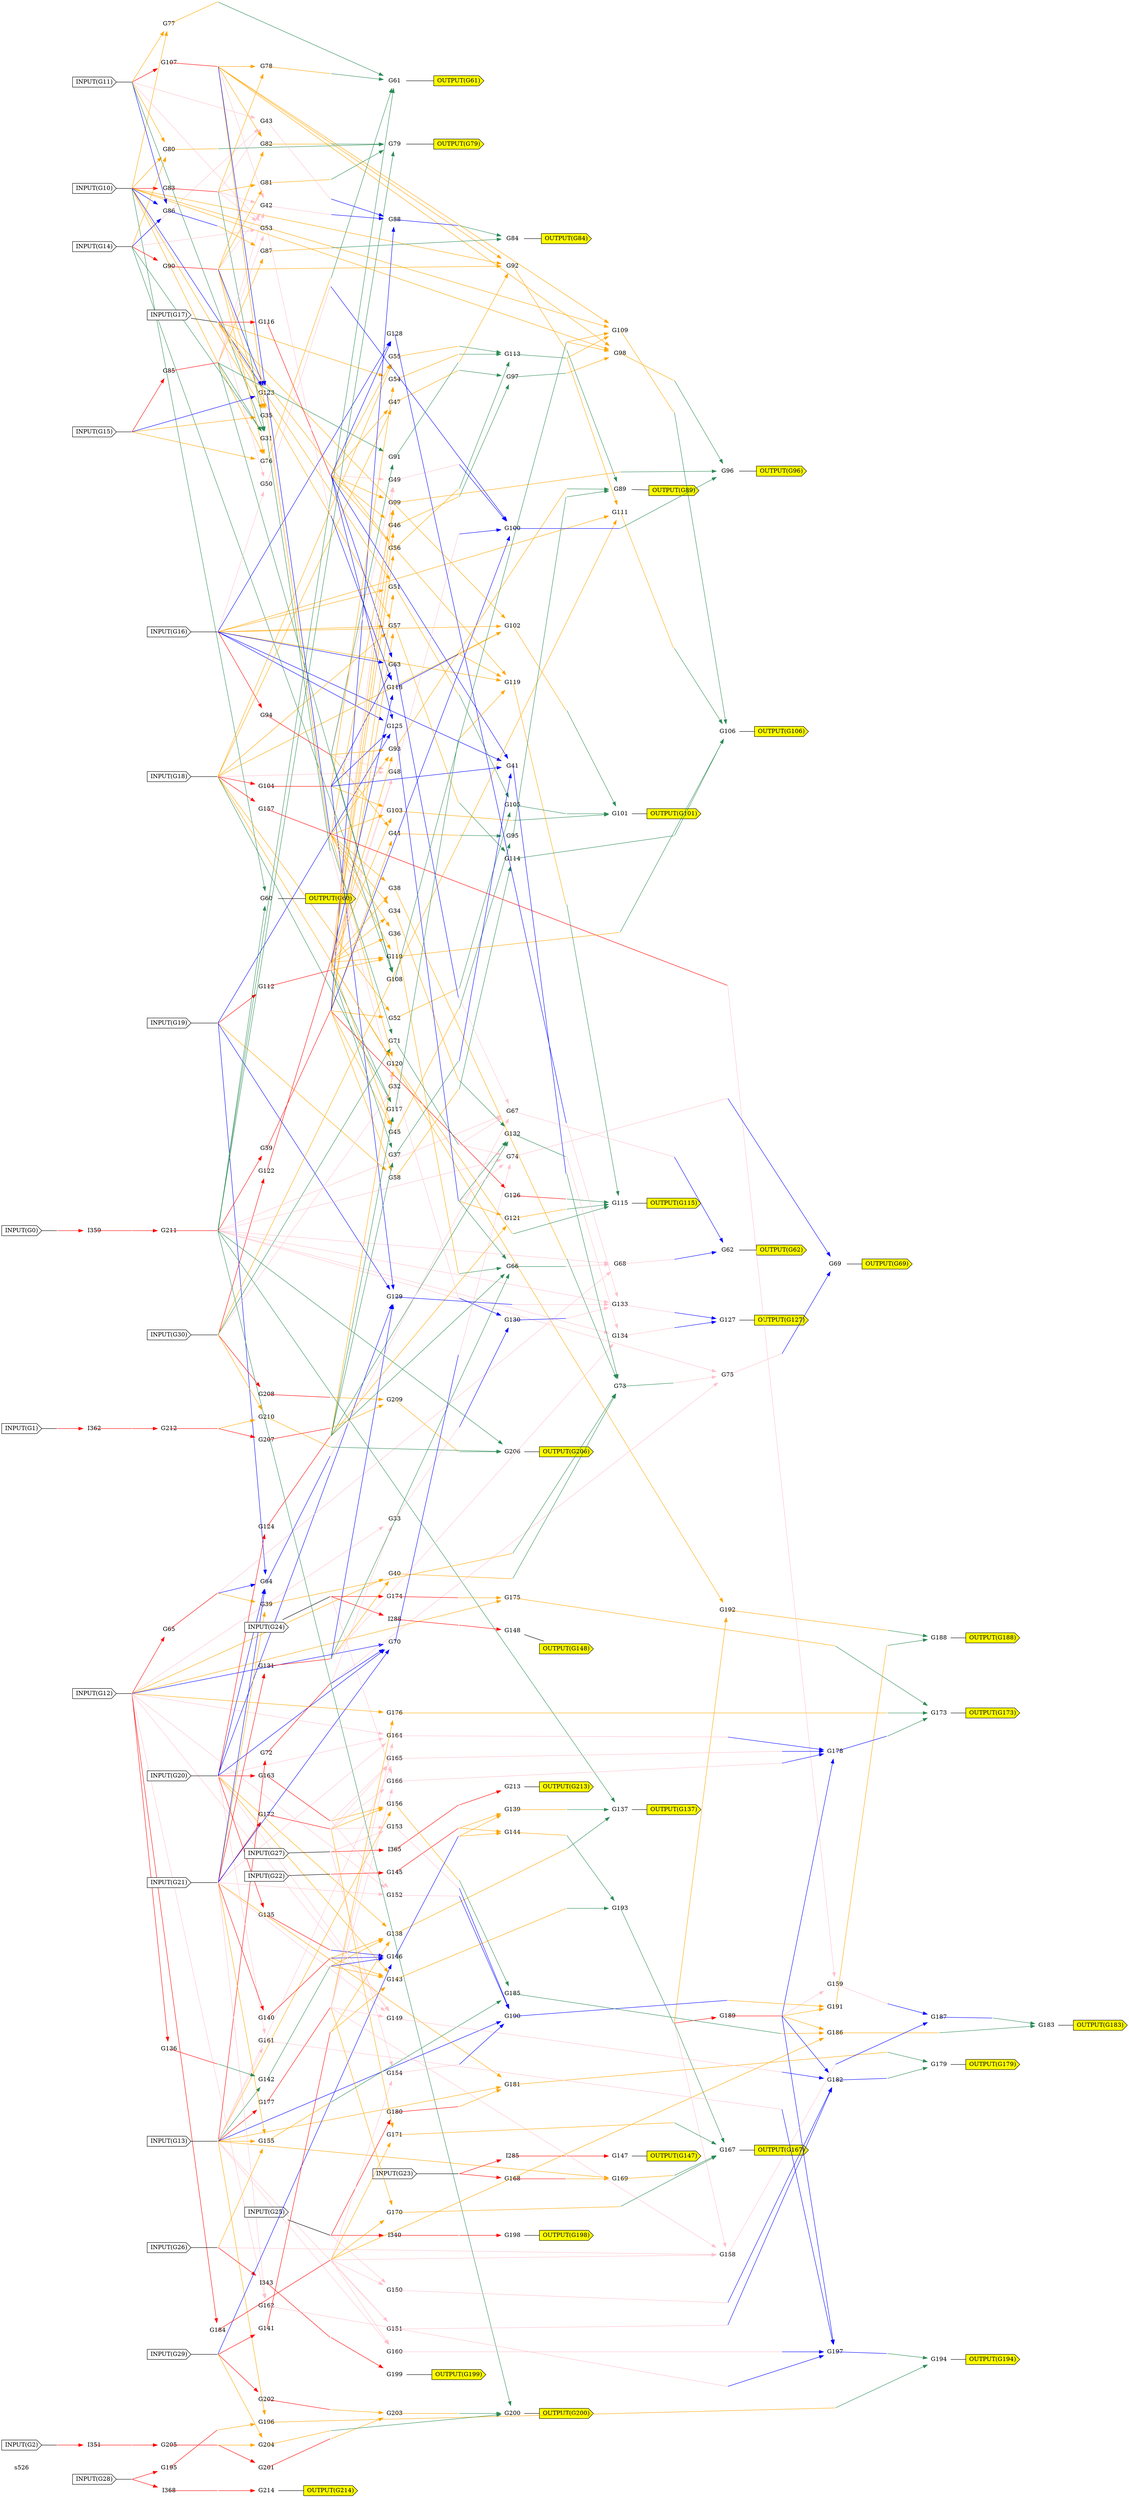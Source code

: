 digraph a
{
	//24 Inputs
	//27 Outputs
	//193 Gates
	overlap = false;
	rankdir = LR;
	splines = false;
	"s526" [color = invis]
	G0 [label = "INPUT(G0)" shape = cds style = filled fillcolor = white]
	OG0 [label = "", fixedsize="false", width=0, height=0, shape=none]
	G0 -> OG0 [arrowhead=none]
	G1 [label = "INPUT(G1)" shape = cds style = filled fillcolor = white]
	OG1 [label = "", fixedsize="false", width=0, height=0, shape=none]
	G1 -> OG1 [arrowhead=none]
	G2 [label = "INPUT(G2)" shape = cds style = filled fillcolor = white]
	OG2 [label = "", fixedsize="false", width=0, height=0, shape=none]
	G2 -> OG2 [arrowhead=none]
	G10 [label = "INPUT(G10)" shape = cds style = filled fillcolor = white]
	OG10 [label = "", fixedsize="false", width=0, height=0, shape=none]
	G10 -> OG10 [arrowhead=none]
	G11 [label = "INPUT(G11)" shape = cds style = filled fillcolor = white]
	OG11 [label = "", fixedsize="false", width=0, height=0, shape=none]
	G11 -> OG11 [arrowhead=none]
	G12 [label = "INPUT(G12)" shape = cds style = filled fillcolor = white]
	OG12 [label = "", fixedsize="false", width=0, height=0, shape=none]
	G12 -> OG12 [arrowhead=none]
	G13 [label = "INPUT(G13)" shape = cds style = filled fillcolor = white]
	OG13 [label = "", fixedsize="false", width=0, height=0, shape=none]
	G13 -> OG13 [arrowhead=none]
	G14 [label = "INPUT(G14)" shape = cds style = filled fillcolor = white]
	OG14 [label = "", fixedsize="false", width=0, height=0, shape=none]
	G14 -> OG14 [arrowhead=none]
	G15 [label = "INPUT(G15)" shape = cds style = filled fillcolor = white]
	OG15 [label = "", fixedsize="false", width=0, height=0, shape=none]
	G15 -> OG15 [arrowhead=none]
	G16 [label = "INPUT(G16)" shape = cds style = filled fillcolor = white]
	OG16 [label = "", fixedsize="false", width=0, height=0, shape=none]
	G16 -> OG16 [arrowhead=none]
	G17 [label = "INPUT(G17)" shape = cds style = filled fillcolor = white]
	OG17 [label = "", fixedsize="false", width=0, height=0, shape=none]
	G17 -> OG17 [arrowhead=none]
	G18 [label = "INPUT(G18)" shape = cds style = filled fillcolor = white]
	OG18 [label = "", fixedsize="false", width=0, height=0, shape=none]
	G18 -> OG18 [arrowhead=none]
	G19 [label = "INPUT(G19)" shape = cds style = filled fillcolor = white]
	OG19 [label = "", fixedsize="false", width=0, height=0, shape=none]
	G19 -> OG19 [arrowhead=none]
	G20 [label = "INPUT(G20)" shape = cds style = filled fillcolor = white]
	OG20 [label = "", fixedsize="false", width=0, height=0, shape=none]
	G20 -> OG20 [arrowhead=none]
	G21 [label = "INPUT(G21)" shape = cds style = filled fillcolor = white]
	OG21 [label = "", fixedsize="false", width=0, height=0, shape=none]
	G21 -> OG21 [arrowhead=none]
	G22 [label = "INPUT(G22)" shape = cds style = filled fillcolor = white]
	OG22 [label = "", fixedsize="false", width=0, height=0, shape=none]
	G22 -> OG22 [arrowhead=none]
	G23 [label = "INPUT(G23)" shape = cds style = filled fillcolor = white]
	OG23 [label = "", fixedsize="false", width=0, height=0, shape=none]
	G23 -> OG23 [arrowhead=none]
	G24 [label = "INPUT(G24)" shape = cds style = filled fillcolor = white]
	OG24 [label = "", fixedsize="false", width=0, height=0, shape=none]
	G24 -> OG24 [arrowhead=none]
	G25 [label = "INPUT(G25)" shape = cds style = filled fillcolor = white]
	OG25 [label = "", fixedsize="false", width=0, height=0, shape=none]
	G25 -> OG25 [arrowhead=none]
	G26 [label = "INPUT(G26)" shape = cds style = filled fillcolor = white]
	OG26 [label = "", fixedsize="false", width=0, height=0, shape=none]
	G26 -> OG26 [arrowhead=none]
	G27 [label = "INPUT(G27)" shape = cds style = filled fillcolor = white]
	OG27 [label = "", fixedsize="false", width=0, height=0, shape=none]
	G27 -> OG27 [arrowhead=none]
	G28 [label = "INPUT(G28)" shape = cds style = filled fillcolor = white]
	OG28 [label = "", fixedsize="false", width=0, height=0, shape=none]
	G28 -> OG28 [arrowhead=none]
	G29 [label = "INPUT(G29)" shape = cds style = filled fillcolor = white]
	OG29 [label = "", fixedsize="false", width=0, height=0, shape=none]
	G29 -> OG29 [arrowhead=none]
	G30 [label = "INPUT(G30)" shape = cds style = filled fillcolor = white]
	OG30 [label = "", fixedsize="false", width=0, height=0, shape=none]
	G30 -> OG30 [arrowhead=none]
	OG147 [label = "OUTPUT(G147)" shape = cds style = filled fillcolor = yellow]
	OG148 [label = "OUTPUT(G148)" shape = cds style = filled fillcolor = yellow]
	OG198 [label = "OUTPUT(G198)" shape = cds style = filled fillcolor = yellow]
	OG199 [label = "OUTPUT(G199)" shape = cds style = filled fillcolor = yellow]
	OG213 [label = "OUTPUT(G213)" shape = cds style = filled fillcolor = yellow]
	OG214 [label = "OUTPUT(G214)" shape = cds style = filled fillcolor = yellow]
	OG62 [label = "OUTPUT(G62)" shape = cds style = filled fillcolor = yellow]
	OG69 [label = "OUTPUT(G69)" shape = cds style = filled fillcolor = yellow]
	OG127 [label = "OUTPUT(G127)" shape = cds style = filled fillcolor = yellow]
	OG60 [label = "OUTPUT(G60)" shape = cds style = filled fillcolor = yellow]
	OG61 [label = "OUTPUT(G61)" shape = cds style = filled fillcolor = yellow]
	OG79 [label = "OUTPUT(G79)" shape = cds style = filled fillcolor = yellow]
	OG84 [label = "OUTPUT(G84)" shape = cds style = filled fillcolor = yellow]
	OG89 [label = "OUTPUT(G89)" shape = cds style = filled fillcolor = yellow]
	OG96 [label = "OUTPUT(G96)" shape = cds style = filled fillcolor = yellow]
	OG101 [label = "OUTPUT(G101)" shape = cds style = filled fillcolor = yellow]
	OG106 [label = "OUTPUT(G106)" shape = cds style = filled fillcolor = yellow]
	OG115 [label = "OUTPUT(G115)" shape = cds style = filled fillcolor = yellow]
	OG137 [label = "OUTPUT(G137)" shape = cds style = filled fillcolor = yellow]
	OG167 [label = "OUTPUT(G167)" shape = cds style = filled fillcolor = yellow]
	OG173 [label = "OUTPUT(G173)" shape = cds style = filled fillcolor = yellow]
	OG179 [label = "OUTPUT(G179)" shape = cds style = filled fillcolor = yellow]
	OG183 [label = "OUTPUT(G183)" shape = cds style = filled fillcolor = yellow]
	OG188 [label = "OUTPUT(G188)" shape = cds style = filled fillcolor = yellow]
	OG194 [label = "OUTPUT(G194)" shape = cds style = filled fillcolor = yellow]
	OG200 [label = "OUTPUT(G200)" shape = cds style = filled fillcolor = yellow]
	OG206 [label = "OUTPUT(G206)" shape = cds style = filled fillcolor = yellow]
	G59 [label = "G59" shape = none fillcolor = red image="NOT.png"];
	OG59 [label = "", fixedsize="false", width=0, height=0, shape=none]
	G59 -> OG59 [arrowhead=none color = red tailclip=false]
	OG211 -> G59 [color = red];
	G65 [label = "G65" shape = none fillcolor = red image="NOT.png"];
	OG65 [label = "", fixedsize="false", width=0, height=0, shape=none]
	G65 -> OG65 [arrowhead=none color = red tailclip=false]
	OG12 -> G65 [color = red];
	G72 [label = "G72" shape = none fillcolor = red image="NOT.png"];
	OG72 [label = "", fixedsize="false", width=0, height=0, shape=none]
	G72 -> OG72 [arrowhead=none color = red tailclip=false]
	OG13 -> G72 [color = red];
	G83 [label = "G83" shape = none fillcolor = red image="NOT.png"];
	OG83 [label = "", fixedsize="false", width=0, height=0, shape=none]
	G83 -> OG83 [arrowhead=none color = red tailclip=false]
	OG10 -> G83 [color = red];
	G85 [label = "G85" shape = none fillcolor = red image="NOT.png"];
	OG85 [label = "", fixedsize="false", width=0, height=0, shape=none]
	G85 -> OG85 [arrowhead=none color = red tailclip=false]
	OG15 -> G85 [color = red];
	G90 [label = "G90" shape = none fillcolor = red image="NOT.png"];
	OG90 [label = "", fixedsize="false", width=0, height=0, shape=none]
	G90 -> OG90 [arrowhead=none color = red tailclip=false]
	OG14 -> G90 [color = red];
	G94 [label = "G94" shape = none fillcolor = red image="NOT.png"];
	OG94 [label = "", fixedsize="false", width=0, height=0, shape=none]
	G94 -> OG94 [arrowhead=none color = red tailclip=false]
	OG16 -> G94 [color = red];
	G104 [label = "G104" shape = none fillcolor = red image="NOT.png"];
	OG104 [label = "", fixedsize="false", width=0, height=0, shape=none]
	G104 -> OG104 [arrowhead=none color = red tailclip=false]
	OG18 -> G104 [color = red];
	G107 [label = "G107" shape = none fillcolor = red image="NOT.png"];
	OG107 [label = "", fixedsize="false", width=0, height=0, shape=none]
	G107 -> OG107 [arrowhead=none color = red tailclip=false]
	OG11 -> G107 [color = red];
	G112 [label = "G112" shape = none fillcolor = red image="NOT.png"];
	OG112 [label = "", fixedsize="false", width=0, height=0, shape=none]
	G112 -> OG112 [arrowhead=none color = red tailclip=false]
	OG19 -> G112 [color = red];
	G116 [label = "G116" shape = none fillcolor = red image="NOT.png"];
	OG116 [label = "", fixedsize="false", width=0, height=0, shape=none]
	G116 -> OG116 [arrowhead=none color = red tailclip=false]
	OG17 -> G116 [color = red];
	G122 [label = "G122" shape = none fillcolor = red image="NOT.png"];
	OG122 [label = "", fixedsize="false", width=0, height=0, shape=none]
	G122 -> OG122 [arrowhead=none color = red tailclip=false]
	OG30 -> G122 [color = red];
	G124 [label = "G124" shape = none fillcolor = red image="NOT.png"];
	OG124 [label = "", fixedsize="false", width=0, height=0, shape=none]
	G124 -> OG124 [arrowhead=none color = red tailclip=false]
	OG20 -> G124 [color = red];
	G126 [label = "G126" shape = none fillcolor = red image="NOT.png"];
	OG126 [label = "", fixedsize="false", width=0, height=0, shape=none]
	G126 -> OG126 [arrowhead=none color = red tailclip=false]
	OG59 -> G126 [color = red];
	G131 [label = "G131" shape = none fillcolor = red image="NOT.png"];
	OG131 [label = "", fixedsize="false", width=0, height=0, shape=none]
	G131 -> OG131 [arrowhead=none color = red tailclip=false]
	OG21 -> G131 [color = red];
	G135 [label = "G135" shape = none fillcolor = red image="NOT.png"];
	OG135 [label = "", fixedsize="false", width=0, height=0, shape=none]
	G135 -> OG135 [arrowhead=none color = red tailclip=false]
	OG20 -> G135 [color = red];
	G136 [label = "G136" shape = none fillcolor = red image="NOT.png"];
	OG136 [label = "", fixedsize="false", width=0, height=0, shape=none]
	G136 -> OG136 [arrowhead=none color = red tailclip=false]
	OG12 -> G136 [color = red];
	G140 [label = "G140" shape = none fillcolor = red image="NOT.png"];
	OG140 [label = "", fixedsize="false", width=0, height=0, shape=none]
	G140 -> OG140 [arrowhead=none color = red tailclip=false]
	OG21 -> G140 [color = red];
	G141 [label = "G141" shape = none fillcolor = red image="NOT.png"];
	OG141 [label = "", fixedsize="false", width=0, height=0, shape=none]
	G141 -> OG141 [arrowhead=none color = red tailclip=false]
	OG29 -> G141 [color = red];
	G145 [label = "G145" shape = none fillcolor = red image="NOT.png"];
	OG145 [label = "", fixedsize="false", width=0, height=0, shape=none]
	G145 -> OG145 [arrowhead=none color = red tailclip=false]
	OG22 -> G145 [color = red];
	I285 [label = "I285" shape = none fillcolor = red image="NOT.png"];
	OI285 [label = "", fixedsize="false", width=0, height=0, shape=none]
	I285 -> OI285 [arrowhead=none color = red tailclip=false]
	OG23 -> I285 [color = red];
	G147 [label = "G147" shape = none fillcolor = red image="NOT.png"];
	G147 -> OG147 [arrowhead=none color = black]
	OI285 -> G147 [color = red];
	I288 [label = "I288" shape = none fillcolor = red image="NOT.png"];
	OI288 [label = "", fixedsize="false", width=0, height=0, shape=none]
	I288 -> OI288 [arrowhead=none color = red tailclip=false]
	OG24 -> I288 [color = red];
	G148 [label = "G148" shape = none fillcolor = red image="NOT.png"];
	G148 -> OG148 [arrowhead=none color = black]
	OI288 -> G148 [color = red];
	G157 [label = "G157" shape = none fillcolor = red image="NOT.png"];
	OG157 [label = "", fixedsize="false", width=0, height=0, shape=none]
	G157 -> OG157 [arrowhead=none color = red tailclip=false]
	OG18 -> G157 [color = red];
	G163 [label = "G163" shape = none fillcolor = red image="NOT.png"];
	OG163 [label = "", fixedsize="false", width=0, height=0, shape=none]
	G163 -> OG163 [arrowhead=none color = red tailclip=false]
	OG20 -> G163 [color = red];
	G168 [label = "G168" shape = none fillcolor = red image="NOT.png"];
	OG168 [label = "", fixedsize="false", width=0, height=0, shape=none]
	G168 -> OG168 [arrowhead=none color = red tailclip=false]
	OG23 -> G168 [color = red];
	G172 [label = "G172" shape = none fillcolor = red image="NOT.png"];
	OG172 [label = "", fixedsize="false", width=0, height=0, shape=none]
	G172 -> OG172 [arrowhead=none color = red tailclip=false]
	OG21 -> G172 [color = red];
	G174 [label = "G174" shape = none fillcolor = red image="NOT.png"];
	OG174 [label = "", fixedsize="false", width=0, height=0, shape=none]
	G174 -> OG174 [arrowhead=none color = red tailclip=false]
	OG24 -> G174 [color = red];
	G177 [label = "G177" shape = none fillcolor = red image="NOT.png"];
	OG177 [label = "", fixedsize="false", width=0, height=0, shape=none]
	G177 -> OG177 [arrowhead=none color = red tailclip=false]
	OG13 -> G177 [color = red];
	G180 [label = "G180" shape = none fillcolor = red image="NOT.png"];
	OG180 [label = "", fixedsize="false", width=0, height=0, shape=none]
	G180 -> OG180 [arrowhead=none color = red tailclip=false]
	OG25 -> G180 [color = red];
	G184 [label = "G184" shape = none fillcolor = red image="NOT.png"];
	OG184 [label = "", fixedsize="false", width=0, height=0, shape=none]
	G184 -> OG184 [arrowhead=none color = red tailclip=false]
	OG12 -> G184 [color = red];
	G189 [label = "G189" shape = none fillcolor = red image="NOT.png"];
	OG189 [label = "", fixedsize="false", width=0, height=0, shape=none]
	G189 -> OG189 [arrowhead=none color = red tailclip=false]
	OG193 -> G189 [color = red];
	G195 [label = "G195" shape = none fillcolor = red image="NOT.png"];
	OG195 [label = "", fixedsize="false", width=0, height=0, shape=none]
	G195 -> OG195 [arrowhead=none color = red tailclip=false]
	OG28 -> G195 [color = red];
	I340 [label = "I340" shape = none fillcolor = red image="NOT.png"];
	OI340 [label = "", fixedsize="false", width=0, height=0, shape=none]
	I340 -> OI340 [arrowhead=none color = red tailclip=false]
	OG25 -> I340 [color = red];
	G198 [label = "G198" shape = none fillcolor = red image="NOT.png"];
	G198 -> OG198 [arrowhead=none color = black]
	OI340 -> G198 [color = red];
	I343 [label = "I343" shape = none fillcolor = red image="NOT.png"];
	OI343 [label = "", fixedsize="false", width=0, height=0, shape=none]
	I343 -> OI343 [arrowhead=none color = red tailclip=false]
	OG26 -> I343 [color = red];
	G199 [label = "G199" shape = none fillcolor = red image="NOT.png"];
	G199 -> OG199 [arrowhead=none color = black]
	OI343 -> G199 [color = red];
	G201 [label = "G201" shape = none fillcolor = red image="NOT.png"];
	OG201 [label = "", fixedsize="false", width=0, height=0, shape=none]
	G201 -> OG201 [arrowhead=none color = red tailclip=false]
	OG205 -> G201 [color = red];
	G202 [label = "G202" shape = none fillcolor = red image="NOT.png"];
	OG202 [label = "", fixedsize="false", width=0, height=0, shape=none]
	G202 -> OG202 [arrowhead=none color = red tailclip=false]
	OG29 -> G202 [color = red];
	I351 [label = "I351" shape = none fillcolor = red image="NOT.png"];
	OI351 [label = "", fixedsize="false", width=0, height=0, shape=none]
	I351 -> OI351 [arrowhead=none color = red tailclip=false]
	OG2 -> I351 [color = red];
	G205 [label = "G205" shape = none fillcolor = red image="NOT.png"];
	OG205 [label = "", fixedsize="false", width=0, height=0, shape=none]
	G205 -> OG205 [arrowhead=none color = red tailclip=false]
	OI351 -> G205 [color = red];
	G207 [label = "G207" shape = none fillcolor = red image="NOT.png"];
	OG207 [label = "", fixedsize="false", width=0, height=0, shape=none]
	G207 -> OG207 [arrowhead=none color = red tailclip=false]
	OG212 -> G207 [color = red];
	G208 [label = "G208" shape = none fillcolor = red image="NOT.png"];
	OG208 [label = "", fixedsize="false", width=0, height=0, shape=none]
	G208 -> OG208 [arrowhead=none color = red tailclip=false]
	OG30 -> G208 [color = red];
	I359 [label = "I359" shape = none fillcolor = red image="NOT.png"];
	OI359 [label = "", fixedsize="false", width=0, height=0, shape=none]
	I359 -> OI359 [arrowhead=none color = red tailclip=false]
	OG0 -> I359 [color = red];
	G211 [label = "G211" shape = none fillcolor = red image="NOT.png"];
	OG211 [label = "", fixedsize="false", width=0, height=0, shape=none]
	G211 -> OG211 [arrowhead=none color = red tailclip=false]
	OI359 -> G211 [color = red];
	I362 [label = "I362" shape = none fillcolor = red image="NOT.png"];
	OI362 [label = "", fixedsize="false", width=0, height=0, shape=none]
	I362 -> OI362 [arrowhead=none color = red tailclip=false]
	OG1 -> I362 [color = red];
	G212 [label = "G212" shape = none fillcolor = red image="NOT.png"];
	OG212 [label = "", fixedsize="false", width=0, height=0, shape=none]
	G212 -> OG212 [arrowhead=none color = red tailclip=false]
	OI362 -> G212 [color = red];
	I365 [label = "I365" shape = none fillcolor = red image="NOT.png"];
	OI365 [label = "", fixedsize="false", width=0, height=0, shape=none]
	I365 -> OI365 [arrowhead=none color = red tailclip=false]
	OG27 -> I365 [color = red];
	G213 [label = "G213" shape = none fillcolor = red image="NOT.png"];
	G213 -> OG213 [arrowhead=none color = black]
	OI365 -> G213 [color = red];
	I368 [label = "I368" shape = none fillcolor = red image="NOT.png"];
	OI368 [label = "", fixedsize="false", width=0, height=0, shape=none]
	I368 -> OI368 [arrowhead=none color = red tailclip=false]
	OG28 -> I368 [color = red];
	G214 [label = "G214" shape = none fillcolor = red image="NOT.png"];
	G214 -> OG214 [arrowhead=none color = black]
	OI368 -> G214 [color = red];
	G34 [label = "G34" shape = none fillcolor = orange image="AND.png"];
	OG34 [label = "", fixedsize="false", width=0, height=0, shape=none]
	G34 -> OG34 [arrowhead=none color = orange tailclip=false]
	OG122 -> G34 [color = orange];
	OG123 -> G34 [color = orange];
	G35 [label = "G35" shape = none fillcolor = orange image="AND.png"];
	OG35 [label = "", fixedsize="false", width=0, height=0, shape=none]
	G35 -> OG35 [arrowhead=none color = orange tailclip=false]
	OG10 -> G35 [color = orange];
	OG107 -> G35 [color = orange];
	OG90 -> G35 [color = orange];
	OG15 -> G35 [color = orange];
	G36 [label = "G36" shape = none fillcolor = orange image="AND.png"];
	OG36 [label = "", fixedsize="false", width=0, height=0, shape=none]
	G36 -> OG36 [arrowhead=none color = orange tailclip=false]
	OG122 -> G36 [color = orange];
	OG123 -> G36 [color = orange];
	G38 [label = "G38" shape = none fillcolor = orange image="AND.png"];
	OG38 [label = "", fixedsize="false", width=0, height=0, shape=none]
	G38 -> OG38 [arrowhead=none color = orange tailclip=false]
	OG122 -> G38 [color = orange];
	OG123 -> G38 [color = orange];
	G39 [label = "G39" shape = none fillcolor = orange image="AND.png"];
	OG39 [label = "", fixedsize="false", width=0, height=0, shape=none]
	G39 -> OG39 [arrowhead=none color = orange tailclip=false]
	OG65 -> G39 [color = orange];
	OG21 -> G39 [color = orange];
	G40 [label = "G40" shape = none fillcolor = orange image="AND.png"];
	OG40 [label = "", fixedsize="false", width=0, height=0, shape=none]
	G40 -> OG40 [arrowhead=none color = orange tailclip=false]
	OG12 -> G40 [color = orange];
	OG131 -> G40 [color = orange];
	G44 [label = "G44" shape = none fillcolor = orange image="AND.png"];
	OG44 [label = "", fixedsize="false", width=0, height=0, shape=none]
	G44 -> OG44 [arrowhead=none color = orange tailclip=false]
	OG59 -> G44 [color = orange];
	OG94 -> G44 [color = orange];
	G45 [label = "G45" shape = none fillcolor = orange image="AND.png"];
	OG45 [label = "", fixedsize="false", width=0, height=0, shape=none]
	G45 -> OG45 [arrowhead=none color = orange tailclip=false]
	OG122 -> G45 [color = orange];
	OG59 -> G45 [color = orange];
	G46 [label = "G46" shape = none fillcolor = orange image="AND.png"];
	OG46 [label = "", fixedsize="false", width=0, height=0, shape=none]
	G46 -> OG46 [arrowhead=none color = orange tailclip=false]
	OG116 -> G46 [color = orange];
	OG112 -> G46 [color = orange];
	G47 [label = "G47" shape = none fillcolor = orange image="AND.png"];
	OG47 [label = "", fixedsize="false", width=0, height=0, shape=none]
	G47 -> OG47 [arrowhead=none color = orange tailclip=false]
	OG116 -> G47 [color = orange];
	OG18 -> G47 [color = orange];
	G51 [label = "G51" shape = none fillcolor = orange image="AND.png"];
	OG51 [label = "", fixedsize="false", width=0, height=0, shape=none]
	G51 -> OG51 [arrowhead=none color = orange tailclip=false]
	OG59 -> G51 [color = orange];
	OG16 -> G51 [color = orange];
	OG17 -> G51 [color = orange];
	G52 [label = "G52" shape = none fillcolor = orange image="AND.png"];
	OG52 [label = "", fixedsize="false", width=0, height=0, shape=none]
	G52 -> OG52 [arrowhead=none color = orange tailclip=false]
	OG59 -> G52 [color = orange];
	OG18 -> G52 [color = orange];
	G54 [label = "G54" shape = none fillcolor = orange image="AND.png"];
	OG54 [label = "", fixedsize="false", width=0, height=0, shape=none]
	G54 -> OG54 [arrowhead=none color = orange tailclip=false]
	OG17 -> G54 [color = orange];
	OG104 -> G54 [color = orange];
	G55 [label = "G55" shape = none fillcolor = orange image="AND.png"];
	OG55 [label = "", fixedsize="false", width=0, height=0, shape=none]
	G55 -> OG55 [arrowhead=none color = orange tailclip=false]
	OG116 -> G55 [color = orange];
	OG18 -> G55 [color = orange];
	G56 [label = "G56" shape = none fillcolor = orange image="AND.png"];
	OG56 [label = "", fixedsize="false", width=0, height=0, shape=none]
	G56 -> OG56 [arrowhead=none color = orange tailclip=false]
	OG17 -> G56 [color = orange];
	OG112 -> G56 [color = orange];
	G57 [label = "G57" shape = none fillcolor = orange image="AND.png"];
	OG57 [label = "", fixedsize="false", width=0, height=0, shape=none]
	G57 -> OG57 [arrowhead=none color = orange tailclip=false]
	OG59 -> G57 [color = orange];
	OG16 -> G57 [color = orange];
	OG17 -> G57 [color = orange];
	OG18 -> G57 [color = orange];
	G58 [label = "G58" shape = none fillcolor = orange image="AND.png"];
	OG58 [label = "", fixedsize="false", width=0, height=0, shape=none]
	G58 -> OG58 [arrowhead=none color = orange tailclip=false]
	OG59 -> G58 [color = orange];
	OG19 -> G58 [color = orange];
	G76 [label = "G76" shape = none fillcolor = orange image="AND.png"];
	OG76 [label = "", fixedsize="false", width=0, height=0, shape=none]
	G76 -> OG76 [arrowhead=none color = orange tailclip=false]
	OG10 -> G76 [color = orange];
	OG90 -> G76 [color = orange];
	OG15 -> G76 [color = orange];
	G77 [label = "G77" shape = none fillcolor = orange image="AND.png"];
	OG77 [label = "", fixedsize="false", width=0, height=0, shape=none]
	G77 -> OG77 [arrowhead=none color = orange tailclip=false]
	OG10 -> G77 [color = orange];
	OG11 -> G77 [color = orange];
	G78 [label = "G78" shape = none fillcolor = orange image="AND.png"];
	OG78 [label = "", fixedsize="false", width=0, height=0, shape=none]
	G78 -> OG78 [arrowhead=none color = orange tailclip=false]
	OG83 -> G78 [color = orange];
	OG107 -> G78 [color = orange];
	G80 [label = "G80" shape = none fillcolor = orange image="AND.png"];
	OG80 [label = "", fixedsize="false", width=0, height=0, shape=none]
	G80 -> OG80 [arrowhead=none color = orange tailclip=false]
	OG10 -> G80 [color = orange];
	OG11 -> G80 [color = orange];
	OG14 -> G80 [color = orange];
	G81 [label = "G81" shape = none fillcolor = orange image="AND.png"];
	OG81 [label = "", fixedsize="false", width=0, height=0, shape=none]
	G81 -> OG81 [arrowhead=none color = orange tailclip=false]
	OG83 -> G81 [color = orange];
	OG90 -> G81 [color = orange];
	G82 [label = "G82" shape = none fillcolor = orange image="AND.png"];
	OG82 [label = "", fixedsize="false", width=0, height=0, shape=none]
	G82 -> OG82 [arrowhead=none color = orange tailclip=false]
	OG107 -> G82 [color = orange];
	OG90 -> G82 [color = orange];
	G87 [label = "G87" shape = none fillcolor = orange image="AND.png"];
	OG87 [label = "", fixedsize="false", width=0, height=0, shape=none]
	G87 -> OG87 [arrowhead=none color = orange tailclip=false]
	OG85 -> G87 [color = orange];
	OG86 -> G87 [color = orange];
	G92 [label = "G92" shape = none fillcolor = orange image="AND.png"];
	OG92 [label = "", fixedsize="false", width=0, height=0, shape=none]
	G92 -> OG92 [arrowhead=none color = orange tailclip=false]
	OG90 -> G92 [color = orange];
	OG107 -> G92 [color = orange];
	OG10 -> G92 [color = orange];
	OG91 -> G92 [color = orange];
	G93 [label = "G93" shape = none fillcolor = orange image="AND.png"];
	OG93 [label = "", fixedsize="false", width=0, height=0, shape=none]
	G93 -> OG93 [arrowhead=none color = orange tailclip=false]
	OG94 -> G93 [color = orange];
	OG122 -> G93 [color = orange];
	OG123 -> G93 [color = orange];
	G98 [label = "G98" shape = none fillcolor = orange image="AND.png"];
	OG98 [label = "", fixedsize="false", width=0, height=0, shape=none]
	G98 -> OG98 [arrowhead=none color = orange tailclip=false]
	OG107 -> G98 [color = orange];
	OG10 -> G98 [color = orange];
	OG108 -> G98 [color = orange];
	OG97 -> G98 [color = orange];
	G99 [label = "G99" shape = none fillcolor = orange image="AND.png"];
	OG99 [label = "", fixedsize="false", width=0, height=0, shape=none]
	G99 -> OG99 [arrowhead=none color = orange tailclip=false]
	OG116 -> G99 [color = orange];
	OG122 -> G99 [color = orange];
	OG123 -> G99 [color = orange];
	G102 [label = "G102" shape = none fillcolor = orange image="AND.png"];
	OG102 [label = "", fixedsize="false", width=0, height=0, shape=none]
	G102 -> OG102 [arrowhead=none color = orange tailclip=false]
	OG18 -> G102 [color = orange];
	OG17 -> G102 [color = orange];
	OG16 -> G102 [color = orange];
	OG118 -> G102 [color = orange];
	G103 [label = "G103" shape = none fillcolor = orange image="AND.png"];
	OG103 [label = "", fixedsize="false", width=0, height=0, shape=none]
	G103 -> OG103 [arrowhead=none color = orange tailclip=false]
	OG104 -> G103 [color = orange];
	OG122 -> G103 [color = orange];
	OG123 -> G103 [color = orange];
	G109 [label = "G109" shape = none fillcolor = orange image="AND.png"];
	OG109 [label = "", fixedsize="false", width=0, height=0, shape=none]
	G109 -> OG109 [arrowhead=none color = orange tailclip=false]
	OG107 -> G109 [color = orange];
	OG10 -> G109 [color = orange];
	OG108 -> G109 [color = orange];
	OG113 -> G109 [color = orange];
	G110 [label = "G110" shape = none fillcolor = orange image="AND.png"];
	OG110 [label = "", fixedsize="false", width=0, height=0, shape=none]
	G110 -> OG110 [arrowhead=none color = orange tailclip=false]
	OG112 -> G110 [color = orange];
	OG122 -> G110 [color = orange];
	OG123 -> G110 [color = orange];
	G111 [label = "G111" shape = none fillcolor = orange image="AND.png"];
	OG111 [label = "", fixedsize="false", width=0, height=0, shape=none]
	G111 -> OG111 [arrowhead=none color = orange tailclip=false]
	OG16 -> G111 [color = orange];
	OG30 -> G111 [color = orange];
	OG113 -> G111 [color = orange];
	G119 [label = "G119" shape = none fillcolor = orange image="AND.png"];
	OG119 [label = "", fixedsize="false", width=0, height=0, shape=none]
	G119 -> OG119 [arrowhead=none color = orange tailclip=false]
	OG116 -> G119 [color = orange];
	OG16 -> G119 [color = orange];
	OG117 -> G119 [color = orange];
	OG118 -> G119 [color = orange];
	G120 [label = "G120" shape = none fillcolor = orange image="AND.png"];
	OG120 [label = "", fixedsize="false", width=0, height=0, shape=none]
	G120 -> OG120 [arrowhead=none color = orange tailclip=false]
	OG124 -> G120 [color = orange];
	OG122 -> G120 [color = orange];
	OG123 -> G120 [color = orange];
	G121 [label = "G121" shape = none fillcolor = orange image="AND.png"];
	OG121 [label = "", fixedsize="false", width=0, height=0, shape=none]
	G121 -> OG121 [arrowhead=none color = orange tailclip=false]
	OG124 -> G121 [color = orange];
	OG125 -> G121 [color = orange];
	G138 [label = "G138" shape = none fillcolor = orange image="AND.png"];
	OG138 [label = "", fixedsize="false", width=0, height=0, shape=none]
	G138 -> OG138 [arrowhead=none color = orange tailclip=false]
	OG140 -> G138 [color = orange];
	OG20 -> G138 [color = orange];
	OG141 -> G138 [color = orange];
	OG142 -> G138 [color = orange];
	G139 [label = "G139" shape = none fillcolor = orange image="AND.png"];
	OG139 [label = "", fixedsize="false", width=0, height=0, shape=none]
	G139 -> OG139 [arrowhead=none color = orange tailclip=false]
	OG145 -> G139 [color = orange];
	OG146 -> G139 [color = orange];
	G143 [label = "G143" shape = none fillcolor = orange image="AND.png"];
	OG143 [label = "", fixedsize="false", width=0, height=0, shape=none]
	G143 -> OG143 [arrowhead=none color = orange tailclip=false]
	OG140 -> G143 [color = orange];
	OG20 -> G143 [color = orange];
	OG141 -> G143 [color = orange];
	OG142 -> G143 [color = orange];
	G144 [label = "G144" shape = none fillcolor = orange image="AND.png"];
	OG144 [label = "", fixedsize="false", width=0, height=0, shape=none]
	G144 -> OG144 [arrowhead=none color = orange tailclip=false]
	OG145 -> G144 [color = orange];
	OG146 -> G144 [color = orange];
	G155 [label = "G155" shape = none fillcolor = orange image="AND.png"];
	OG155 [label = "", fixedsize="false", width=0, height=0, shape=none]
	G155 -> OG155 [arrowhead=none color = orange tailclip=false]
	OG21 -> G155 [color = orange];
	OG13 -> G155 [color = orange];
	OG26 -> G155 [color = orange];
	G156 [label = "G156" shape = none fillcolor = orange image="AND.png"];
	OG156 [label = "", fixedsize="false", width=0, height=0, shape=none]
	G156 -> OG156 [arrowhead=none color = orange tailclip=false]
	OG163 -> G156 [color = orange];
	OG172 -> G156 [color = orange];
	OG13 -> G156 [color = orange];
	G169 [label = "G169" shape = none fillcolor = orange image="AND.png"];
	OG169 [label = "", fixedsize="false", width=0, height=0, shape=none]
	G169 -> OG169 [arrowhead=none color = orange tailclip=false]
	OG13 -> G169 [color = orange];
	OG168 -> G169 [color = orange];
	G170 [label = "G170" shape = none fillcolor = orange image="AND.png"];
	OG170 [label = "", fixedsize="false", width=0, height=0, shape=none]
	G170 -> OG170 [arrowhead=none color = orange tailclip=false]
	OG184 -> G170 [color = orange];
	OG177 -> G170 [color = orange];
	G171 [label = "G171" shape = none fillcolor = orange image="AND.png"];
	OG171 [label = "", fixedsize="false", width=0, height=0, shape=none]
	G171 -> OG171 [arrowhead=none color = orange tailclip=false]
	OG172 -> G171 [color = orange];
	OG184 -> G171 [color = orange];
	G175 [label = "G175" shape = none fillcolor = orange image="AND.png"];
	OG175 [label = "", fixedsize="false", width=0, height=0, shape=none]
	G175 -> OG175 [arrowhead=none color = orange tailclip=false]
	OG174 -> G175 [color = orange];
	OG12 -> G175 [color = orange];
	G176 [label = "G176" shape = none fillcolor = orange image="AND.png"];
	OG176 [label = "", fixedsize="false", width=0, height=0, shape=none]
	G176 -> OG176 [arrowhead=none color = orange tailclip=false]
	OG177 -> G176 [color = orange];
	OG12 -> G176 [color = orange];
	G181 [label = "G181" shape = none fillcolor = orange image="AND.png"];
	OG181 [label = "", fixedsize="false", width=0, height=0, shape=none]
	G181 -> OG181 [arrowhead=none color = orange tailclip=false]
	OG180 -> G181 [color = orange];
	OG13 -> G181 [color = orange];
	OG21 -> G181 [color = orange];
	G186 [label = "G186" shape = none fillcolor = orange image="AND.png"];
	OG186 [label = "", fixedsize="false", width=0, height=0, shape=none]
	G186 -> OG186 [arrowhead=none color = orange tailclip=false]
	OG184 -> G186 [color = orange];
	OG189 -> G186 [color = orange];
	OG185 -> G186 [color = orange];
	G191 [label = "G191" shape = none fillcolor = orange image="AND.png"];
	OG191 [label = "", fixedsize="false", width=0, height=0, shape=none]
	G191 -> OG191 [arrowhead=none color = orange tailclip=false]
	OG189 -> G191 [color = orange];
	OG190 -> G191 [color = orange];
	G192 [label = "G192" shape = none fillcolor = orange image="AND.png"];
	OG192 [label = "", fixedsize="false", width=0, height=0, shape=none]
	G192 -> OG192 [arrowhead=none color = orange tailclip=false]
	OG18 -> G192 [color = orange];
	OG193 -> G192 [color = orange];
	G196 [label = "G196" shape = none fillcolor = orange image="AND.png"];
	OG196 [label = "", fixedsize="false", width=0, height=0, shape=none]
	G196 -> OG196 [arrowhead=none color = orange tailclip=false]
	OG195 -> G196 [color = orange];
	OG13 -> G196 [color = orange];
	G203 [label = "G203" shape = none fillcolor = orange image="AND.png"];
	OG203 [label = "", fixedsize="false", width=0, height=0, shape=none]
	G203 -> OG203 [arrowhead=none color = orange tailclip=false]
	OG201 -> G203 [color = orange];
	OG202 -> G203 [color = orange];
	G204 [label = "G204" shape = none fillcolor = orange image="AND.png"];
	OG204 [label = "", fixedsize="false", width=0, height=0, shape=none]
	G204 -> OG204 [arrowhead=none color = orange tailclip=false]
	OG205 -> G204 [color = orange];
	OG29 -> G204 [color = orange];
	G209 [label = "G209" shape = none fillcolor = orange image="AND.png"];
	OG209 [label = "", fixedsize="false", width=0, height=0, shape=none]
	G209 -> OG209 [arrowhead=none color = orange tailclip=false]
	OG207 -> G209 [color = orange];
	OG208 -> G209 [color = orange];
	G210 [label = "G210" shape = none fillcolor = orange image="AND.png"];
	OG210 [label = "", fixedsize="false", width=0, height=0, shape=none]
	G210 -> OG210 [arrowhead=none color = orange tailclip=false]
	OG212 -> G210 [color = orange];
	OG30 -> G210 [color = orange];
	G32 [label = "G32" shape = none fillcolor = pink image="OR.png"];
	OG32 [label = "", fixedsize="false", width=0, height=0, shape=none]
	G32 -> OG32 [arrowhead=none color = pink tailclip=false]
	OG30 -> G32 [color = pink];
	OG31 -> G32 [color = pink];
	G33 [label = "G33" shape = none fillcolor = pink image="OR.png"];
	OG33 [label = "", fixedsize="false", width=0, height=0, shape=none]
	G33 -> OG33 [arrowhead=none color = pink tailclip=false]
	OG72 -> G33 [color = pink];
	OG12 -> G33 [color = pink];
	G42 [label = "G42" shape = none fillcolor = pink image="OR.png"];
	OG42 [label = "", fixedsize="false", width=0, height=0, shape=none]
	G42 -> OG42 [arrowhead=none color = pink tailclip=false]
	OG83 -> G42 [color = pink];
	OG107 -> G42 [color = pink];
	OG90 -> G42 [color = pink];
	OG85 -> G42 [color = pink];
	G43 [label = "G43" shape = none fillcolor = pink image="OR.png"];
	OG43 [label = "", fixedsize="false", width=0, height=0, shape=none]
	G43 -> OG43 [arrowhead=none color = pink tailclip=false]
	OG83 -> G43 [color = pink];
	OG11 -> G43 [color = pink];
	OG14 -> G43 [color = pink];
	G48 [label = "G48" shape = none fillcolor = pink image="OR.png"];
	OG48 [label = "", fixedsize="false", width=0, height=0, shape=none]
	G48 -> OG48 [arrowhead=none color = pink tailclip=false]
	OG122 -> G48 [color = pink];
	OG94 -> G48 [color = pink];
	OG18 -> G48 [color = pink];
	OG112 -> G48 [color = pink];
	G49 [label = "G49" shape = none fillcolor = pink image="OR.png"];
	OG49 [label = "", fixedsize="false", width=0, height=0, shape=none]
	G49 -> OG49 [arrowhead=none color = pink tailclip=false]
	OG122 -> G49 [color = pink];
	OG94 -> G49 [color = pink];
	OG116 -> G49 [color = pink];
	G50 [label = "G50" shape = none fillcolor = pink image="OR.png"];
	OG50 [label = "", fixedsize="false", width=0, height=0, shape=none]
	G50 -> OG50 [arrowhead=none color = pink tailclip=false]
	OG16 -> G50 [color = pink];
	OG17 -> G50 [color = pink];
	G53 [label = "G53" shape = none fillcolor = pink image="OR.png"];
	OG53 [label = "", fixedsize="false", width=0, height=0, shape=none]
	G53 -> OG53 [arrowhead=none color = pink tailclip=false]
	OG83 -> G53 [color = pink];
	OG11 -> G53 [color = pink];
	OG14 -> G53 [color = pink];
	OG85 -> G53 [color = pink];
	G67 [label = "G67" shape = none fillcolor = pink image="OR.png"];
	OG67 [label = "", fixedsize="false", width=0, height=0, shape=none]
	G67 -> OG67 [arrowhead=none color = pink tailclip=false]
	OG211 -> G67 [color = pink];
	OG63 -> G67 [color = pink];
	OG64 -> G67 [color = pink];
	OG71 -> G67 [color = pink];
	G68 [label = "G68" shape = none fillcolor = pink image="OR.png"];
	OG68 [label = "", fixedsize="false", width=0, height=0, shape=none]
	G68 -> OG68 [arrowhead=none color = pink tailclip=false]
	OG65 -> G68 [color = pink];
	OG211 -> G68 [color = pink];
	OG66 -> G68 [color = pink];
	G74 [label = "G74" shape = none fillcolor = pink image="OR.png"];
	OG74 [label = "", fixedsize="false", width=0, height=0, shape=none]
	G74 -> OG74 [arrowhead=none color = pink tailclip=false]
	OG211 -> G74 [color = pink];
	OG125 -> G74 [color = pink];
	OG70 -> G74 [color = pink];
	OG71 -> G74 [color = pink];
	G75 [label = "G75" shape = none fillcolor = pink image="OR.png"];
	OG75 [label = "", fixedsize="false", width=0, height=0, shape=none]
	G75 -> OG75 [arrowhead=none color = pink tailclip=false]
	OG72 -> G75 [color = pink];
	OG211 -> G75 [color = pink];
	OG73 -> G75 [color = pink];
	G133 [label = "G133" shape = none fillcolor = pink image="OR.png"];
	OG133 [label = "", fixedsize="false", width=0, height=0, shape=none]
	G133 -> OG133 [arrowhead=none color = pink tailclip=false]
	OG211 -> G133 [color = pink];
	OG128 -> G133 [color = pink];
	OG129 -> G133 [color = pink];
	OG130 -> G133 [color = pink];
	G134 [label = "G134" shape = none fillcolor = pink image="OR.png"];
	OG134 [label = "", fixedsize="false", width=0, height=0, shape=none]
	G134 -> OG134 [arrowhead=none color = pink tailclip=false]
	OG131 -> G134 [color = pink];
	OG211 -> G134 [color = pink];
	OG132 -> G134 [color = pink];
	G149 [label = "G149" shape = none fillcolor = pink image="OR.png"];
	OG149 [label = "", fixedsize="false", width=0, height=0, shape=none]
	G149 -> OG149 [arrowhead=none color = pink tailclip=false]
	OG20 -> G149 [color = pink];
	OG21 -> G149 [color = pink];
	OG12 -> G149 [color = pink];
	OG177 -> G149 [color = pink];
	G150 [label = "G150" shape = none fillcolor = pink image="OR.png"];
	OG150 [label = "", fixedsize="false", width=0, height=0, shape=none]
	G150 -> OG150 [arrowhead=none color = pink tailclip=false]
	OG184 -> G150 [color = pink];
	OG25 -> G150 [color = pink];
	G151 [label = "G151" shape = none fillcolor = pink image="OR.png"];
	OG151 [label = "", fixedsize="false", width=0, height=0, shape=none]
	G151 -> OG151 [arrowhead=none color = pink tailclip=false]
	OG184 -> G151 [color = pink];
	OG13 -> G151 [color = pink];
	G152 [label = "G152" shape = none fillcolor = pink image="OR.png"];
	OG152 [label = "", fixedsize="false", width=0, height=0, shape=none]
	G152 -> OG152 [arrowhead=none color = pink tailclip=false]
	OG163 -> G152 [color = pink];
	OG21 -> G152 [color = pink];
	OG12 -> G152 [color = pink];
	G153 [label = "G153" shape = none fillcolor = pink image="OR.png"];
	OG153 [label = "", fixedsize="false", width=0, height=0, shape=none]
	G153 -> OG153 [arrowhead=none color = pink tailclip=false]
	OG172 -> G153 [color = pink];
	OG27 -> G153 [color = pink];
	G154 [label = "G154" shape = none fillcolor = pink image="OR.png"];
	OG154 [label = "", fixedsize="false", width=0, height=0, shape=none]
	G154 -> OG154 [arrowhead=none color = pink tailclip=false]
	OG184 -> G154 [color = pink];
	OG27 -> G154 [color = pink];
	G158 [label = "G158" shape = none fillcolor = pink image="OR.png"];
	OG158 [label = "", fixedsize="false", width=0, height=0, shape=none]
	G158 -> OG158 [arrowhead=none color = pink tailclip=false]
	OG193 -> G158 [color = pink];
	OG184 -> G158 [color = pink];
	OG177 -> G158 [color = pink];
	OG26 -> G158 [color = pink];
	G159 [label = "G159" shape = none fillcolor = pink image="OR.png"];
	OG159 [label = "", fixedsize="false", width=0, height=0, shape=none]
	G159 -> OG159 [arrowhead=none color = pink tailclip=false]
	OG189 -> G159 [color = pink];
	OG157 -> G159 [color = pink];
	G160 [label = "G160" shape = none fillcolor = pink image="OR.png"];
	OG160 [label = "", fixedsize="false", width=0, height=0, shape=none]
	G160 -> OG160 [arrowhead=none color = pink tailclip=false]
	OG184 -> G160 [color = pink];
	OG13 -> G160 [color = pink];
	G161 [label = "G161" shape = none fillcolor = pink image="OR.png"];
	OG161 [label = "", fixedsize="false", width=0, height=0, shape=none]
	G161 -> OG161 [arrowhead=none color = pink tailclip=false]
	OG20 -> G161 [color = pink];
	OG13 -> G161 [color = pink];
	G162 [label = "G162" shape = none fillcolor = pink image="OR.png"];
	OG162 [label = "", fixedsize="false", width=0, height=0, shape=none]
	G162 -> OG162 [arrowhead=none color = pink tailclip=false]
	OG21 -> G162 [color = pink];
	OG12 -> G162 [color = pink];
	G164 [label = "G164" shape = none fillcolor = pink image="OR.png"];
	OG164 [label = "", fixedsize="false", width=0, height=0, shape=none]
	G164 -> OG164 [arrowhead=none color = pink tailclip=false]
	OG20 -> G164 [color = pink];
	OG21 -> G164 [color = pink];
	OG12 -> G164 [color = pink];
	OG177 -> G164 [color = pink];
	G165 [label = "G165" shape = none fillcolor = pink image="OR.png"];
	OG165 [label = "", fixedsize="false", width=0, height=0, shape=none]
	G165 -> OG165 [arrowhead=none color = pink tailclip=false]
	OG163 -> G165 [color = pink];
	OG172 -> G165 [color = pink];
	OG13 -> G165 [color = pink];
	G166 [label = "G166" shape = none fillcolor = pink image="OR.png"];
	OG166 [label = "", fixedsize="false", width=0, height=0, shape=none]
	G166 -> OG166 [arrowhead=none color = pink tailclip=false]
	OG172 -> G166 [color = pink];
	OG177 -> G166 [color = pink];
	OG24 -> G166 [color = pink];
	G41 [label = "G41" shape = none fillcolor = blue image="NAND.png"];
	OG41 [label = "", fixedsize="false", width=0, height=0, shape=none]
	G41 -> OG41 [arrowhead=none color = blue tailclip=false]
	OG104 -> G41 [color = blue];
	OG116 -> G41 [color = blue];
	OG16 -> G41 [color = blue];
	OG37 -> G41 [color = blue];
	G62 [label = "G62" shape = none fillcolor = blue image="NAND.png"];
	G62 -> OG62 [arrowhead=none color = black]
	OG67 -> G62 [color = blue];
	OG68 -> G62 [color = blue];
	G63 [label = "G63" shape = none fillcolor = blue image="NAND.png"];
	OG63 [label = "", fixedsize="false", width=0, height=0, shape=none]
	G63 -> OG63 [arrowhead=none color = blue tailclip=false]
	OG104 -> G63 [color = blue];
	OG116 -> G63 [color = blue];
	OG16 -> G63 [color = blue];
	G64 [label = "G64" shape = none fillcolor = blue image="NAND.png"];
	OG64 [label = "", fixedsize="false", width=0, height=0, shape=none]
	G64 -> OG64 [arrowhead=none color = blue tailclip=false]
	OG65 -> G64 [color = blue];
	OG21 -> G64 [color = blue];
	OG20 -> G64 [color = blue];
	OG19 -> G64 [color = blue];
	G69 [label = "G69" shape = none fillcolor = blue image="NAND.png"];
	G69 -> OG69 [arrowhead=none color = black]
	OG74 -> G69 [color = blue];
	OG75 -> G69 [color = blue];
	G70 [label = "G70" shape = none fillcolor = blue image="NAND.png"];
	OG70 [label = "", fixedsize="false", width=0, height=0, shape=none]
	G70 -> OG70 [arrowhead=none color = blue tailclip=false]
	OG72 -> G70 [color = blue];
	OG12 -> G70 [color = blue];
	OG21 -> G70 [color = blue];
	OG20 -> G70 [color = blue];
	G86 [label = "G86" shape = none fillcolor = blue image="NAND.png"];
	OG86 [label = "", fixedsize="false", width=0, height=0, shape=none]
	G86 -> OG86 [arrowhead=none color = blue tailclip=false]
	OG14 -> G86 [color = blue];
	OG11 -> G86 [color = blue];
	OG10 -> G86 [color = blue];
	G88 [label = "G88" shape = none fillcolor = blue image="NAND.png"];
	OG88 [label = "", fixedsize="false", width=0, height=0, shape=none]
	G88 -> OG88 [arrowhead=none color = blue tailclip=false]
	OG42 -> G88 [color = blue];
	OG43 -> G88 [color = blue];
	OG59 -> G88 [color = blue];
	G100 [label = "G100" shape = none fillcolor = blue image="NAND.png"];
	OG100 [label = "", fixedsize="false", width=0, height=0, shape=none]
	G100 -> OG100 [arrowhead=none color = blue tailclip=false]
	OG48 -> G100 [color = blue];
	OG49 -> G100 [color = blue];
	OG50 -> G100 [color = blue];
	OG59 -> G100 [color = blue];
	G118 [label = "G118" shape = none fillcolor = blue image="NAND.png"];
	OG118 [label = "", fixedsize="false", width=0, height=0, shape=none]
	G118 -> OG118 [arrowhead=none color = blue tailclip=false]
	OG53 -> G118 [color = blue];
	OG122 -> G118 [color = blue];
	G123 [label = "G123" shape = none fillcolor = blue image="NAND.png"];
	OG123 [label = "", fixedsize="false", width=0, height=0, shape=none]
	G123 -> OG123 [arrowhead=none color = blue tailclip=false]
	OG15 -> G123 [color = blue];
	OG90 -> G123 [color = blue];
	OG107 -> G123 [color = blue];
	OG10 -> G123 [color = blue];
	G125 [label = "G125" shape = none fillcolor = blue image="NAND.png"];
	OG125 [label = "", fixedsize="false", width=0, height=0, shape=none]
	G125 -> OG125 [arrowhead=none color = blue tailclip=false]
	OG19 -> G125 [color = blue];
	OG104 -> G125 [color = blue];
	OG116 -> G125 [color = blue];
	OG16 -> G125 [color = blue];
	G127 [label = "G127" shape = none fillcolor = blue image="NAND.png"];
	G127 -> OG127 [arrowhead=none color = black]
	OG133 -> G127 [color = blue];
	OG134 -> G127 [color = blue];
	G128 [label = "G128" shape = none fillcolor = blue image="NAND.png"];
	OG128 [label = "", fixedsize="false", width=0, height=0, shape=none]
	G128 -> OG128 [arrowhead=none color = blue tailclip=false]
	OG116 -> G128 [color = blue];
	OG16 -> G128 [color = blue];
	G129 [label = "G129" shape = none fillcolor = blue image="NAND.png"];
	OG129 [label = "", fixedsize="false", width=0, height=0, shape=none]
	G129 -> OG129 [arrowhead=none color = blue tailclip=false]
	OG131 -> G129 [color = blue];
	OG20 -> G129 [color = blue];
	OG19 -> G129 [color = blue];
	OG104 -> G129 [color = blue];
	G130 [label = "G130" shape = none fillcolor = blue image="NAND.png"];
	OG130 [label = "", fixedsize="false", width=0, height=0, shape=none]
	G130 -> OG130 [arrowhead=none color = blue tailclip=false]
	OG32 -> G130 [color = blue];
	OG33 -> G130 [color = blue];
	G146 [label = "G146" shape = none fillcolor = blue image="NAND.png"];
	OG146 [label = "", fixedsize="false", width=0, height=0, shape=none]
	G146 -> OG146 [arrowhead=none color = blue tailclip=false]
	OG140 -> G146 [color = blue];
	OG135 -> G146 [color = blue];
	OG29 -> G146 [color = blue];
	OG142 -> G146 [color = blue];
	G178 [label = "G178" shape = none fillcolor = blue image="NAND.png"];
	OG178 [label = "", fixedsize="false", width=0, height=0, shape=none]
	G178 -> OG178 [arrowhead=none color = blue tailclip=false]
	OG164 -> G178 [color = blue];
	OG165 -> G178 [color = blue];
	OG166 -> G178 [color = blue];
	OG189 -> G178 [color = blue];
	G182 [label = "G182" shape = none fillcolor = blue image="NAND.png"];
	OG182 [label = "", fixedsize="false", width=0, height=0, shape=none]
	G182 -> OG182 [arrowhead=none color = blue tailclip=false]
	OG149 -> G182 [color = blue];
	OG150 -> G182 [color = blue];
	OG151 -> G182 [color = blue];
	OG189 -> G182 [color = blue];
	G187 [label = "G187" shape = none fillcolor = blue image="NAND.png"];
	OG187 [label = "", fixedsize="false", width=0, height=0, shape=none]
	G187 -> OG187 [arrowhead=none color = blue tailclip=false]
	OG158 -> G187 [color = blue];
	OG159 -> G187 [color = blue];
	G190 [label = "G190" shape = none fillcolor = blue image="NAND.png"];
	OG190 [label = "", fixedsize="false", width=0, height=0, shape=none]
	G190 -> OG190 [arrowhead=none color = blue tailclip=false]
	OG152 -> G190 [color = blue];
	OG153 -> G190 [color = blue];
	OG154 -> G190 [color = blue];
	OG13 -> G190 [color = blue];
	G197 [label = "G197" shape = none fillcolor = blue image="NAND.png"];
	OG197 [label = "", fixedsize="false", width=0, height=0, shape=none]
	G197 -> OG197 [arrowhead=none color = blue tailclip=false]
	OG160 -> G197 [color = blue];
	OG161 -> G197 [color = blue];
	OG162 -> G197 [color = blue];
	OG189 -> G197 [color = blue];
	G31 [label = "G31" shape = none fillcolor = seagreen image="NOR.png"];
	OG31 [label = "", fixedsize="false", width=0, height=0, shape=none]
	G31 -> OG31 [arrowhead=none color = seagreen tailclip=false]
	OG85 -> G31 [color = seagreen];
	OG14 -> G31 [color = seagreen];
	OG11 -> G31 [color = seagreen];
	OG83 -> G31 [color = seagreen];
	G37 [label = "G37" shape = none fillcolor = seagreen image="NOR.png"];
	OG37 [label = "", fixedsize="false", width=0, height=0, shape=none]
	G37 -> OG37 [arrowhead=none color = seagreen tailclip=false]
	OG124 -> G37 [color = seagreen];
	OG112 -> G37 [color = seagreen];
	G60 [label = "G60" shape = none fillcolor = seagreen image="NOR.png"];
	G60 -> OG60 [arrowhead=none color = black]
	OG10 -> G60 [color = seagreen];
	OG211 -> G60 [color = seagreen];
	G61 [label = "G61" shape = none fillcolor = seagreen image="NOR.png"];
	G61 -> OG61 [arrowhead=none color = black]
	OG76 -> G61 [color = seagreen];
	OG77 -> G61 [color = seagreen];
	OG78 -> G61 [color = seagreen];
	OG211 -> G61 [color = seagreen];
	G66 [label = "G66" shape = none fillcolor = seagreen image="NOR.png"];
	OG66 [label = "", fixedsize="false", width=0, height=0, shape=none]
	G66 -> OG66 [arrowhead=none color = seagreen tailclip=false]
	OG36 -> G66 [color = seagreen];
	OG131 -> G66 [color = seagreen];
	OG124 -> G66 [color = seagreen];
	OG125 -> G66 [color = seagreen];
	G71 [label = "G71" shape = none fillcolor = seagreen image="NOR.png"];
	OG71 [label = "", fixedsize="false", width=0, height=0, shape=none]
	G71 -> OG71 [arrowhead=none color = seagreen tailclip=false]
	OG35 -> G71 [color = seagreen];
	OG30 -> G71 [color = seagreen];
	G73 [label = "G73" shape = none fillcolor = seagreen image="NOR.png"];
	OG73 [label = "", fixedsize="false", width=0, height=0, shape=none]
	G73 -> OG73 [arrowhead=none color = seagreen tailclip=false]
	OG38 -> G73 [color = seagreen];
	OG39 -> G73 [color = seagreen];
	OG40 -> G73 [color = seagreen];
	OG41 -> G73 [color = seagreen];
	G79 [label = "G79" shape = none fillcolor = seagreen image="NOR.png"];
	G79 -> OG79 [arrowhead=none color = black]
	OG80 -> G79 [color = seagreen];
	OG81 -> G79 [color = seagreen];
	OG82 -> G79 [color = seagreen];
	OG211 -> G79 [color = seagreen];
	G84 [label = "G84" shape = none fillcolor = seagreen image="NOR.png"];
	G84 -> OG84 [arrowhead=none color = black]
	OG87 -> G84 [color = seagreen];
	OG88 -> G84 [color = seagreen];
	G89 [label = "G89" shape = none fillcolor = seagreen image="NOR.png"];
	G89 -> OG89 [arrowhead=none color = black]
	OG92 -> G89 [color = seagreen];
	OG93 -> G89 [color = seagreen];
	OG95 -> G89 [color = seagreen];
	G91 [label = "G91" shape = none fillcolor = seagreen image="NOR.png"];
	OG91 [label = "", fixedsize="false", width=0, height=0, shape=none]
	G91 -> OG91 [arrowhead=none color = seagreen tailclip=false]
	OG94 -> G91 [color = seagreen];
	OG85 -> G91 [color = seagreen];
	G95 [label = "G95" shape = none fillcolor = seagreen image="NOR.png"];
	OG95 [label = "", fixedsize="false", width=0, height=0, shape=none]
	G95 -> OG95 [arrowhead=none color = seagreen tailclip=false]
	OG44 -> G95 [color = seagreen];
	OG45 -> G95 [color = seagreen];
	G96 [label = "G96" shape = none fillcolor = seagreen image="NOR.png"];
	G96 -> OG96 [arrowhead=none color = black]
	OG98 -> G96 [color = seagreen];
	OG99 -> G96 [color = seagreen];
	OG100 -> G96 [color = seagreen];
	G97 [label = "G97" shape = none fillcolor = seagreen image="NOR.png"];
	OG97 [label = "", fixedsize="false", width=0, height=0, shape=none]
	G97 -> OG97 [arrowhead=none color = seagreen tailclip=false]
	OG46 -> G97 [color = seagreen];
	OG47 -> G97 [color = seagreen];
	G101 [label = "G101" shape = none fillcolor = seagreen image="NOR.png"];
	G101 -> OG101 [arrowhead=none color = black]
	OG102 -> G101 [color = seagreen];
	OG103 -> G101 [color = seagreen];
	OG105 -> G101 [color = seagreen];
	G105 [label = "G105" shape = none fillcolor = seagreen image="NOR.png"];
	OG105 [label = "", fixedsize="false", width=0, height=0, shape=none]
	G105 -> OG105 [arrowhead=none color = seagreen tailclip=false]
	OG51 -> G105 [color = seagreen];
	OG52 -> G105 [color = seagreen];
	G106 [label = "G106" shape = none fillcolor = seagreen image="NOR.png"];
	G106 -> OG106 [arrowhead=none color = black]
	OG109 -> G106 [color = seagreen];
	OG110 -> G106 [color = seagreen];
	OG111 -> G106 [color = seagreen];
	OG114 -> G106 [color = seagreen];
	G108 [label = "G108" shape = none fillcolor = seagreen image="NOR.png"];
	OG108 [label = "", fixedsize="false", width=0, height=0, shape=none]
	G108 -> OG108 [arrowhead=none color = seagreen tailclip=false]
	OG94 -> G108 [color = seagreen];
	OG85 -> G108 [color = seagreen];
	OG14 -> G108 [color = seagreen];
	G113 [label = "G113" shape = none fillcolor = seagreen image="NOR.png"];
	OG113 [label = "", fixedsize="false", width=0, height=0, shape=none]
	G113 -> OG113 [arrowhead=none color = seagreen tailclip=false]
	OG54 -> G113 [color = seagreen];
	OG55 -> G113 [color = seagreen];
	OG56 -> G113 [color = seagreen];
	G114 [label = "G114" shape = none fillcolor = seagreen image="NOR.png"];
	OG114 [label = "", fixedsize="false", width=0, height=0, shape=none]
	G114 -> OG114 [arrowhead=none color = seagreen tailclip=false]
	OG57 -> G114 [color = seagreen];
	OG58 -> G114 [color = seagreen];
	G115 [label = "G115" shape = none fillcolor = seagreen image="NOR.png"];
	G115 -> OG115 [arrowhead=none color = black]
	OG119 -> G115 [color = seagreen];
	OG120 -> G115 [color = seagreen];
	OG121 -> G115 [color = seagreen];
	OG126 -> G115 [color = seagreen];
	G117 [label = "G117" shape = none fillcolor = seagreen image="NOR.png"];
	OG117 [label = "", fixedsize="false", width=0, height=0, shape=none]
	G117 -> OG117 [arrowhead=none color = seagreen tailclip=false]
	OG124 -> G117 [color = seagreen];
	OG112 -> G117 [color = seagreen];
	OG18 -> G117 [color = seagreen];
	G132 [label = "G132" shape = none fillcolor = seagreen image="NOR.png"];
	OG132 [label = "", fixedsize="false", width=0, height=0, shape=none]
	G132 -> OG132 [arrowhead=none color = seagreen tailclip=false]
	OG34 -> G132 [color = seagreen];
	OG124 -> G132 [color = seagreen];
	OG125 -> G132 [color = seagreen];
	G137 [label = "G137" shape = none fillcolor = seagreen image="NOR.png"];
	G137 -> OG137 [arrowhead=none color = black]
	OG138 -> G137 [color = seagreen];
	OG139 -> G137 [color = seagreen];
	OG211 -> G137 [color = seagreen];
	G142 [label = "G142" shape = none fillcolor = seagreen image="NOR.png"];
	OG142 [label = "", fixedsize="false", width=0, height=0, shape=none]
	G142 -> OG142 [arrowhead=none color = seagreen tailclip=false]
	OG13 -> G142 [color = seagreen];
	OG136 -> G142 [color = seagreen];
	G167 [label = "G167" shape = none fillcolor = seagreen image="NOR.png"];
	G167 -> OG167 [arrowhead=none color = black]
	OG169 -> G167 [color = seagreen];
	OG170 -> G167 [color = seagreen];
	OG171 -> G167 [color = seagreen];
	OG193 -> G167 [color = seagreen];
	G173 [label = "G173" shape = none fillcolor = seagreen image="NOR.png"];
	G173 -> OG173 [arrowhead=none color = black]
	OG175 -> G173 [color = seagreen];
	OG176 -> G173 [color = seagreen];
	OG178 -> G173 [color = seagreen];
	G179 [label = "G179" shape = none fillcolor = seagreen image="NOR.png"];
	G179 -> OG179 [arrowhead=none color = black]
	OG181 -> G179 [color = seagreen];
	OG182 -> G179 [color = seagreen];
	G183 [label = "G183" shape = none fillcolor = seagreen image="NOR.png"];
	G183 -> OG183 [arrowhead=none color = black]
	OG186 -> G183 [color = seagreen];
	OG187 -> G183 [color = seagreen];
	G185 [label = "G185" shape = none fillcolor = seagreen image="NOR.png"];
	OG185 [label = "", fixedsize="false", width=0, height=0, shape=none]
	G185 -> OG185 [arrowhead=none color = seagreen tailclip=false]
	OG155 -> G185 [color = seagreen];
	OG156 -> G185 [color = seagreen];
	G188 [label = "G188" shape = none fillcolor = seagreen image="NOR.png"];
	G188 -> OG188 [arrowhead=none color = black]
	OG191 -> G188 [color = seagreen];
	OG192 -> G188 [color = seagreen];
	G193 [label = "G193" shape = none fillcolor = seagreen image="NOR.png"];
	OG193 [label = "", fixedsize="false", width=0, height=0, shape=none]
	G193 -> OG193 [arrowhead=none color = seagreen tailclip=false]
	OG143 -> G193 [color = seagreen];
	OG144 -> G193 [color = seagreen];
	G194 [label = "G194" shape = none fillcolor = seagreen image="NOR.png"];
	G194 -> OG194 [arrowhead=none color = black]
	OG196 -> G194 [color = seagreen];
	OG197 -> G194 [color = seagreen];
	G200 [label = "G200" shape = none fillcolor = seagreen image="NOR.png"];
	G200 -> OG200 [arrowhead=none color = black]
	OG203 -> G200 [color = seagreen];
	OG204 -> G200 [color = seagreen];
	OG211 -> G200 [color = seagreen];
	G206 [label = "G206" shape = none fillcolor = seagreen image="NOR.png"];
	G206 -> OG206 [arrowhead=none color = black]
	OG209 -> G206 [color = seagreen];
	OG210 -> G206 [color = seagreen];
	OG211 -> G206 [color = seagreen];
}
